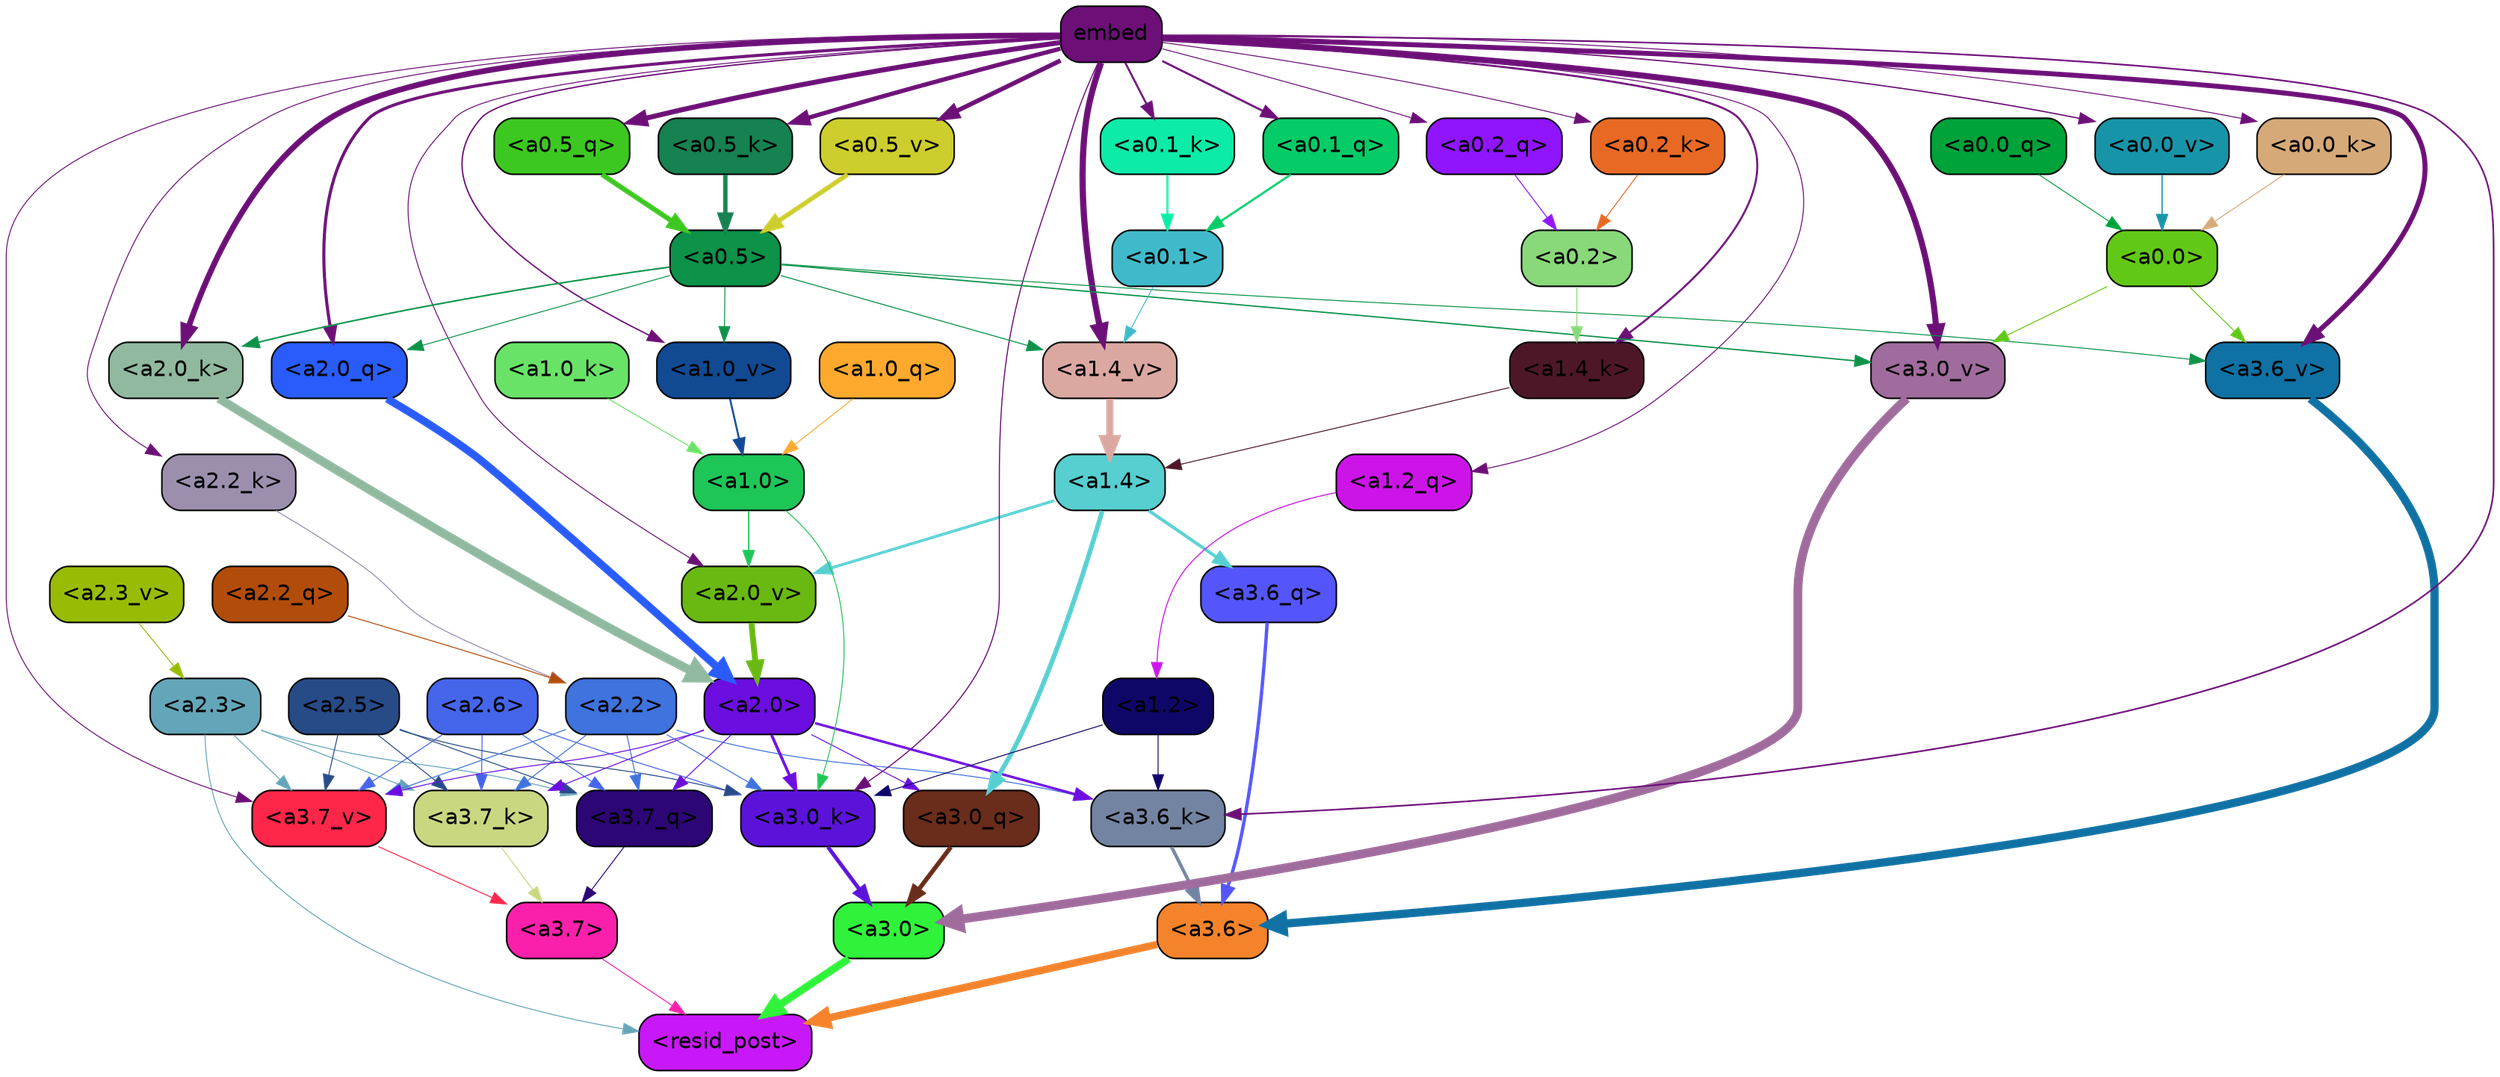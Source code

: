 strict digraph "" {
	graph [bgcolor=transparent,
		layout=dot,
		overlap=false,
		splines=true
	];
	"<a3.7>"	[color=black,
		fillcolor="#fa20ab",
		fontname=Helvetica,
		shape=box,
		style="filled, rounded"];
	"<resid_post>"	[color=black,
		fillcolor="#c818f7",
		fontname=Helvetica,
		shape=box,
		style="filled, rounded"];
	"<a3.7>" -> "<resid_post>"	[color="#fa20ab",
		penwidth=0.6];
	"<a3.6>"	[color=black,
		fillcolor="#f4832c",
		fontname=Helvetica,
		shape=box,
		style="filled, rounded"];
	"<a3.6>" -> "<resid_post>"	[color="#f4832c",
		penwidth=4.751592040061951];
	"<a3.0>"	[color=black,
		fillcolor="#30f23b",
		fontname=Helvetica,
		shape=box,
		style="filled, rounded"];
	"<a3.0>" -> "<resid_post>"	[color="#30f23b",
		penwidth=4.904066681861877];
	"<a2.3>"	[color=black,
		fillcolor="#63a6b9",
		fontname=Helvetica,
		shape=box,
		style="filled, rounded"];
	"<a2.3>" -> "<resid_post>"	[color="#63a6b9",
		penwidth=0.6];
	"<a3.7_q>"	[color=black,
		fillcolor="#2c0675",
		fontname=Helvetica,
		shape=box,
		style="filled, rounded"];
	"<a2.3>" -> "<a3.7_q>"	[color="#63a6b9",
		penwidth=0.6];
	"<a3.7_k>"	[color=black,
		fillcolor="#cad781",
		fontname=Helvetica,
		shape=box,
		style="filled, rounded"];
	"<a2.3>" -> "<a3.7_k>"	[color="#63a6b9",
		penwidth=0.6];
	"<a3.7_v>"	[color=black,
		fillcolor="#fe2649",
		fontname=Helvetica,
		shape=box,
		style="filled, rounded"];
	"<a2.3>" -> "<a3.7_v>"	[color="#63a6b9",
		penwidth=0.6];
	"<a3.7_q>" -> "<a3.7>"	[color="#2c0675",
		penwidth=0.6];
	"<a3.6_q>"	[color=black,
		fillcolor="#5456fc",
		fontname=Helvetica,
		shape=box,
		style="filled, rounded"];
	"<a3.6_q>" -> "<a3.6>"	[color="#5456fc",
		penwidth=2.160832464694977];
	"<a3.0_q>"	[color=black,
		fillcolor="#6a2c1b",
		fontname=Helvetica,
		shape=box,
		style="filled, rounded"];
	"<a3.0_q>" -> "<a3.0>"	[color="#6a2c1b",
		penwidth=2.870753765106201];
	"<a3.7_k>" -> "<a3.7>"	[color="#cad781",
		penwidth=0.6];
	"<a3.6_k>"	[color=black,
		fillcolor="#7384a2",
		fontname=Helvetica,
		shape=box,
		style="filled, rounded"];
	"<a3.6_k>" -> "<a3.6>"	[color="#7384a2",
		penwidth=2.13908451795578];
	"<a3.0_k>"	[color=black,
		fillcolor="#5b13da",
		fontname=Helvetica,
		shape=box,
		style="filled, rounded"];
	"<a3.0_k>" -> "<a3.0>"	[color="#5b13da",
		penwidth=2.520303964614868];
	"<a3.7_v>" -> "<a3.7>"	[color="#fe2649",
		penwidth=0.6];
	"<a3.6_v>"	[color=black,
		fillcolor="#1071a4",
		fontname=Helvetica,
		shape=box,
		style="filled, rounded"];
	"<a3.6_v>" -> "<a3.6>"	[color="#1071a4",
		penwidth=5.297133803367615];
	"<a3.0_v>"	[color=black,
		fillcolor="#a06b9d",
		fontname=Helvetica,
		shape=box,
		style="filled, rounded"];
	"<a3.0_v>" -> "<a3.0>"	[color="#a06b9d",
		penwidth=5.680712580680847];
	"<a2.6>"	[color=black,
		fillcolor="#4565eb",
		fontname=Helvetica,
		shape=box,
		style="filled, rounded"];
	"<a2.6>" -> "<a3.7_q>"	[color="#4565eb",
		penwidth=0.6];
	"<a2.6>" -> "<a3.7_k>"	[color="#4565eb",
		penwidth=0.6];
	"<a2.6>" -> "<a3.0_k>"	[color="#4565eb",
		penwidth=0.6];
	"<a2.6>" -> "<a3.7_v>"	[color="#4565eb",
		penwidth=0.6];
	"<a2.5>"	[color=black,
		fillcolor="#274b87",
		fontname=Helvetica,
		shape=box,
		style="filled, rounded"];
	"<a2.5>" -> "<a3.7_q>"	[color="#274b87",
		penwidth=0.6];
	"<a2.5>" -> "<a3.7_k>"	[color="#274b87",
		penwidth=0.6];
	"<a2.5>" -> "<a3.0_k>"	[color="#274b87",
		penwidth=0.6];
	"<a2.5>" -> "<a3.7_v>"	[color="#274b87",
		penwidth=0.6];
	"<a2.2>"	[color=black,
		fillcolor="#3f73dd",
		fontname=Helvetica,
		shape=box,
		style="filled, rounded"];
	"<a2.2>" -> "<a3.7_q>"	[color="#3f73dd",
		penwidth=0.6];
	"<a2.2>" -> "<a3.7_k>"	[color="#3f73dd",
		penwidth=0.6];
	"<a2.2>" -> "<a3.6_k>"	[color="#3f73dd",
		penwidth=0.6];
	"<a2.2>" -> "<a3.0_k>"	[color="#3f73dd",
		penwidth=0.6];
	"<a2.2>" -> "<a3.7_v>"	[color="#3f73dd",
		penwidth=0.6];
	"<a2.0>"	[color=black,
		fillcolor="#6b0edf",
		fontname=Helvetica,
		shape=box,
		style="filled, rounded"];
	"<a2.0>" -> "<a3.7_q>"	[color="#6b0edf",
		penwidth=0.6];
	"<a2.0>" -> "<a3.0_q>"	[color="#6b0edf",
		penwidth=0.6];
	"<a2.0>" -> "<a3.7_k>"	[color="#6b0edf",
		penwidth=0.6];
	"<a2.0>" -> "<a3.6_k>"	[color="#6b0edf",
		penwidth=1.5897698998451233];
	"<a2.0>" -> "<a3.0_k>"	[color="#6b0edf",
		penwidth=1.8405593037605286];
	"<a2.0>" -> "<a3.7_v>"	[color="#6b0edf",
		penwidth=0.6];
	"<a1.4>"	[color=black,
		fillcolor="#57ced0",
		fontname=Helvetica,
		shape=box,
		style="filled, rounded"];
	"<a1.4>" -> "<a3.6_q>"	[color="#57ced0",
		penwidth=2.0260728895664215];
	"<a1.4>" -> "<a3.0_q>"	[color="#57ced0",
		penwidth=3.0185627341270447];
	"<a2.0_v>"	[color=black,
		fillcolor="#69b912",
		fontname=Helvetica,
		shape=box,
		style="filled, rounded"];
	"<a1.4>" -> "<a2.0_v>"	[color="#57ced0",
		penwidth=1.7970525026321411];
	"<a1.2>"	[color=black,
		fillcolor="#0f0768",
		fontname=Helvetica,
		shape=box,
		style="filled, rounded"];
	"<a1.2>" -> "<a3.6_k>"	[color="#0f0768",
		penwidth=0.6];
	"<a1.2>" -> "<a3.0_k>"	[color="#0f0768",
		penwidth=0.6];
	embed	[color=black,
		fillcolor="#6c0f77",
		fontname=Helvetica,
		shape=box,
		style="filled, rounded"];
	embed -> "<a3.6_k>"	[color="#6c0f77",
		penwidth=1.046662151813507];
	embed -> "<a3.0_k>"	[color="#6c0f77",
		penwidth=0.6995279788970947];
	embed -> "<a3.7_v>"	[color="#6c0f77",
		penwidth=0.6];
	embed -> "<a3.6_v>"	[color="#6c0f77",
		penwidth=3.1840110421180725];
	embed -> "<a3.0_v>"	[color="#6c0f77",
		penwidth=3.9005755856633186];
	"<a2.0_q>"	[color=black,
		fillcolor="#295cfa",
		fontname=Helvetica,
		shape=box,
		style="filled, rounded"];
	embed -> "<a2.0_q>"	[color="#6c0f77",
		penwidth=1.9669389724731445];
	"<a2.2_k>"	[color=black,
		fillcolor="#9c8fae",
		fontname=Helvetica,
		shape=box,
		style="filled, rounded"];
	embed -> "<a2.2_k>"	[color="#6c0f77",
		penwidth=0.6];
	"<a2.0_k>"	[color=black,
		fillcolor="#90b9a0",
		fontname=Helvetica,
		shape=box,
		style="filled, rounded"];
	embed -> "<a2.0_k>"	[color="#6c0f77",
		penwidth=3.6898754835128784];
	embed -> "<a2.0_v>"	[color="#6c0f77",
		penwidth=0.6];
	"<a1.2_q>"	[color=black,
		fillcolor="#cc14e8",
		fontname=Helvetica,
		shape=box,
		style="filled, rounded"];
	embed -> "<a1.2_q>"	[color="#6c0f77",
		penwidth=0.6];
	"<a1.4_k>"	[color=black,
		fillcolor="#4e1728",
		fontname=Helvetica,
		shape=box,
		style="filled, rounded"];
	embed -> "<a1.4_k>"	[color="#6c0f77",
		penwidth=1.2758672684431076];
	"<a1.4_v>"	[color=black,
		fillcolor="#daa8a1",
		fontname=Helvetica,
		shape=box,
		style="filled, rounded"];
	embed -> "<a1.4_v>"	[color="#6c0f77",
		penwidth=3.992354243993759];
	"<a1.0_v>"	[color=black,
		fillcolor="#114a93",
		fontname=Helvetica,
		shape=box,
		style="filled, rounded"];
	embed -> "<a1.0_v>"	[color="#6c0f77",
		penwidth=0.8768336176872253];
	"<a0.5_q>"	[color=black,
		fillcolor="#3dc821",
		fontname=Helvetica,
		shape=box,
		style="filled, rounded"];
	embed -> "<a0.5_q>"	[color="#6c0f77",
		penwidth=3.219070255756378];
	"<a0.2_q>"	[color=black,
		fillcolor="#9015fd",
		fontname=Helvetica,
		shape=box,
		style="filled, rounded"];
	embed -> "<a0.2_q>"	[color="#6c0f77",
		penwidth=0.6];
	"<a0.1_q>"	[color=black,
		fillcolor="#05cc67",
		fontname=Helvetica,
		shape=box,
		style="filled, rounded"];
	embed -> "<a0.1_q>"	[color="#6c0f77",
		penwidth=1.351924180984497];
	"<a0.5_k>"	[color=black,
		fillcolor="#168151",
		fontname=Helvetica,
		shape=box,
		style="filled, rounded"];
	embed -> "<a0.5_k>"	[color="#6c0f77",
		penwidth=2.7730610966682434];
	"<a0.2_k>"	[color=black,
		fillcolor="#e86924",
		fontname=Helvetica,
		shape=box,
		style="filled, rounded"];
	embed -> "<a0.2_k>"	[color="#6c0f77",
		penwidth=0.6];
	"<a0.1_k>"	[color=black,
		fillcolor="#0ceba7",
		fontname=Helvetica,
		shape=box,
		style="filled, rounded"];
	embed -> "<a0.1_k>"	[color="#6c0f77",
		penwidth=1.2810890674591064];
	"<a0.0_k>"	[color=black,
		fillcolor="#d6a978",
		fontname=Helvetica,
		shape=box,
		style="filled, rounded"];
	embed -> "<a0.0_k>"	[color="#6c0f77",
		penwidth=0.6];
	"<a0.5_v>"	[color=black,
		fillcolor="#cdcd2d",
		fontname=Helvetica,
		shape=box,
		style="filled, rounded"];
	embed -> "<a0.5_v>"	[color="#6c0f77",
		penwidth=2.881743907928467];
	"<a0.0_v>"	[color=black,
		fillcolor="#1894a9",
		fontname=Helvetica,
		shape=box,
		style="filled, rounded"];
	embed -> "<a0.0_v>"	[color="#6c0f77",
		penwidth=0.819606889039278];
	"<a1.0>"	[color=black,
		fillcolor="#1ec557",
		fontname=Helvetica,
		shape=box,
		style="filled, rounded"];
	"<a1.0>" -> "<a3.0_k>"	[color="#1ec557",
		penwidth=0.6];
	"<a1.0>" -> "<a2.0_v>"	[color="#1ec557",
		penwidth=0.8836666345596313];
	"<a0.5>"	[color=black,
		fillcolor="#0c9249",
		fontname=Helvetica,
		shape=box,
		style="filled, rounded"];
	"<a0.5>" -> "<a3.6_v>"	[color="#0c9249",
		penwidth=0.6];
	"<a0.5>" -> "<a3.0_v>"	[color="#0c9249",
		penwidth=0.8493617177009583];
	"<a0.5>" -> "<a2.0_q>"	[color="#0c9249",
		penwidth=0.6];
	"<a0.5>" -> "<a2.0_k>"	[color="#0c9249",
		penwidth=0.9942188858985901];
	"<a0.5>" -> "<a1.4_v>"	[color="#0c9249",
		penwidth=0.6379710733890533];
	"<a0.5>" -> "<a1.0_v>"	[color="#0c9249",
		penwidth=0.6];
	"<a0.0>"	[color=black,
		fillcolor="#62c816",
		fontname=Helvetica,
		shape=box,
		style="filled, rounded"];
	"<a0.0>" -> "<a3.6_v>"	[color="#62c816",
		penwidth=0.6];
	"<a0.0>" -> "<a3.0_v>"	[color="#62c816",
		penwidth=0.6];
	"<a2.2_q>"	[color=black,
		fillcolor="#b24c0a",
		fontname=Helvetica,
		shape=box,
		style="filled, rounded"];
	"<a2.2_q>" -> "<a2.2>"	[color="#b24c0a",
		penwidth=0.6];
	"<a2.0_q>" -> "<a2.0>"	[color="#295cfa",
		penwidth=5.0040658712387085];
	"<a2.2_k>" -> "<a2.2>"	[color="#9c8fae",
		penwidth=0.6304321400821209];
	"<a2.0_k>" -> "<a2.0>"	[color="#90b9a0",
		penwidth=5.6445024609565735];
	"<a2.3_v>"	[color=black,
		fillcolor="#98bc06",
		fontname=Helvetica,
		shape=box,
		style="filled, rounded"];
	"<a2.3_v>" -> "<a2.3>"	[color="#98bc06",
		penwidth=0.6];
	"<a2.0_v>" -> "<a2.0>"	[color="#69b912",
		penwidth=3.781584322452545];
	"<a1.2_q>" -> "<a1.2>"	[color="#cc14e8",
		penwidth=0.6481351256370544];
	"<a1.0_q>"	[color=black,
		fillcolor="#fda92e",
		fontname=Helvetica,
		shape=box,
		style="filled, rounded"];
	"<a1.0_q>" -> "<a1.0>"	[color="#fda92e",
		penwidth=0.6];
	"<a1.4_k>" -> "<a1.4>"	[color="#4e1728",
		penwidth=0.6];
	"<a1.0_k>"	[color=black,
		fillcolor="#69e367",
		fontname=Helvetica,
		shape=box,
		style="filled, rounded"];
	"<a1.0_k>" -> "<a1.0>"	[color="#69e367",
		penwidth=0.6];
	"<a1.4_v>" -> "<a1.4>"	[color="#daa8a1",
		penwidth=4.602061748504639];
	"<a1.0_v>" -> "<a1.0>"	[color="#114a93",
		penwidth=1.227757602930069];
	"<a0.2>"	[color=black,
		fillcolor="#89d87a",
		fontname=Helvetica,
		shape=box,
		style="filled, rounded"];
	"<a0.2>" -> "<a1.4_k>"	[color="#89d87a",
		penwidth=0.6];
	"<a0.1>"	[color=black,
		fillcolor="#40baca",
		fontname=Helvetica,
		shape=box,
		style="filled, rounded"];
	"<a0.1>" -> "<a1.4_v>"	[color="#40baca",
		penwidth=0.6];
	"<a0.5_q>" -> "<a0.5>"	[color="#3dc821",
		penwidth=3.219071626663208];
	"<a0.2_q>" -> "<a0.2>"	[color="#9015fd",
		penwidth=0.6];
	"<a0.1_q>" -> "<a0.1>"	[color="#05cc67",
		penwidth=1.3519257307052612];
	"<a0.0_q>"	[color=black,
		fillcolor="#00a23a",
		fontname=Helvetica,
		shape=box,
		style="filled, rounded"];
	"<a0.0_q>" -> "<a0.0>"	[color="#00a23a",
		penwidth=0.6];
	"<a0.5_k>" -> "<a0.5>"	[color="#168151",
		penwidth=2.7730584144592285];
	"<a0.2_k>" -> "<a0.2>"	[color="#e86924",
		penwidth=0.6];
	"<a0.1_k>" -> "<a0.1>"	[color="#0ceba7",
		penwidth=1.281095266342163];
	"<a0.0_k>" -> "<a0.0>"	[color="#d6a978",
		penwidth=0.6];
	"<a0.5_v>" -> "<a0.5>"	[color="#cdcd2d",
		penwidth=2.9687485098838806];
	"<a0.0_v>" -> "<a0.0>"	[color="#1894a9",
		penwidth=0.8196042068302631];
}
